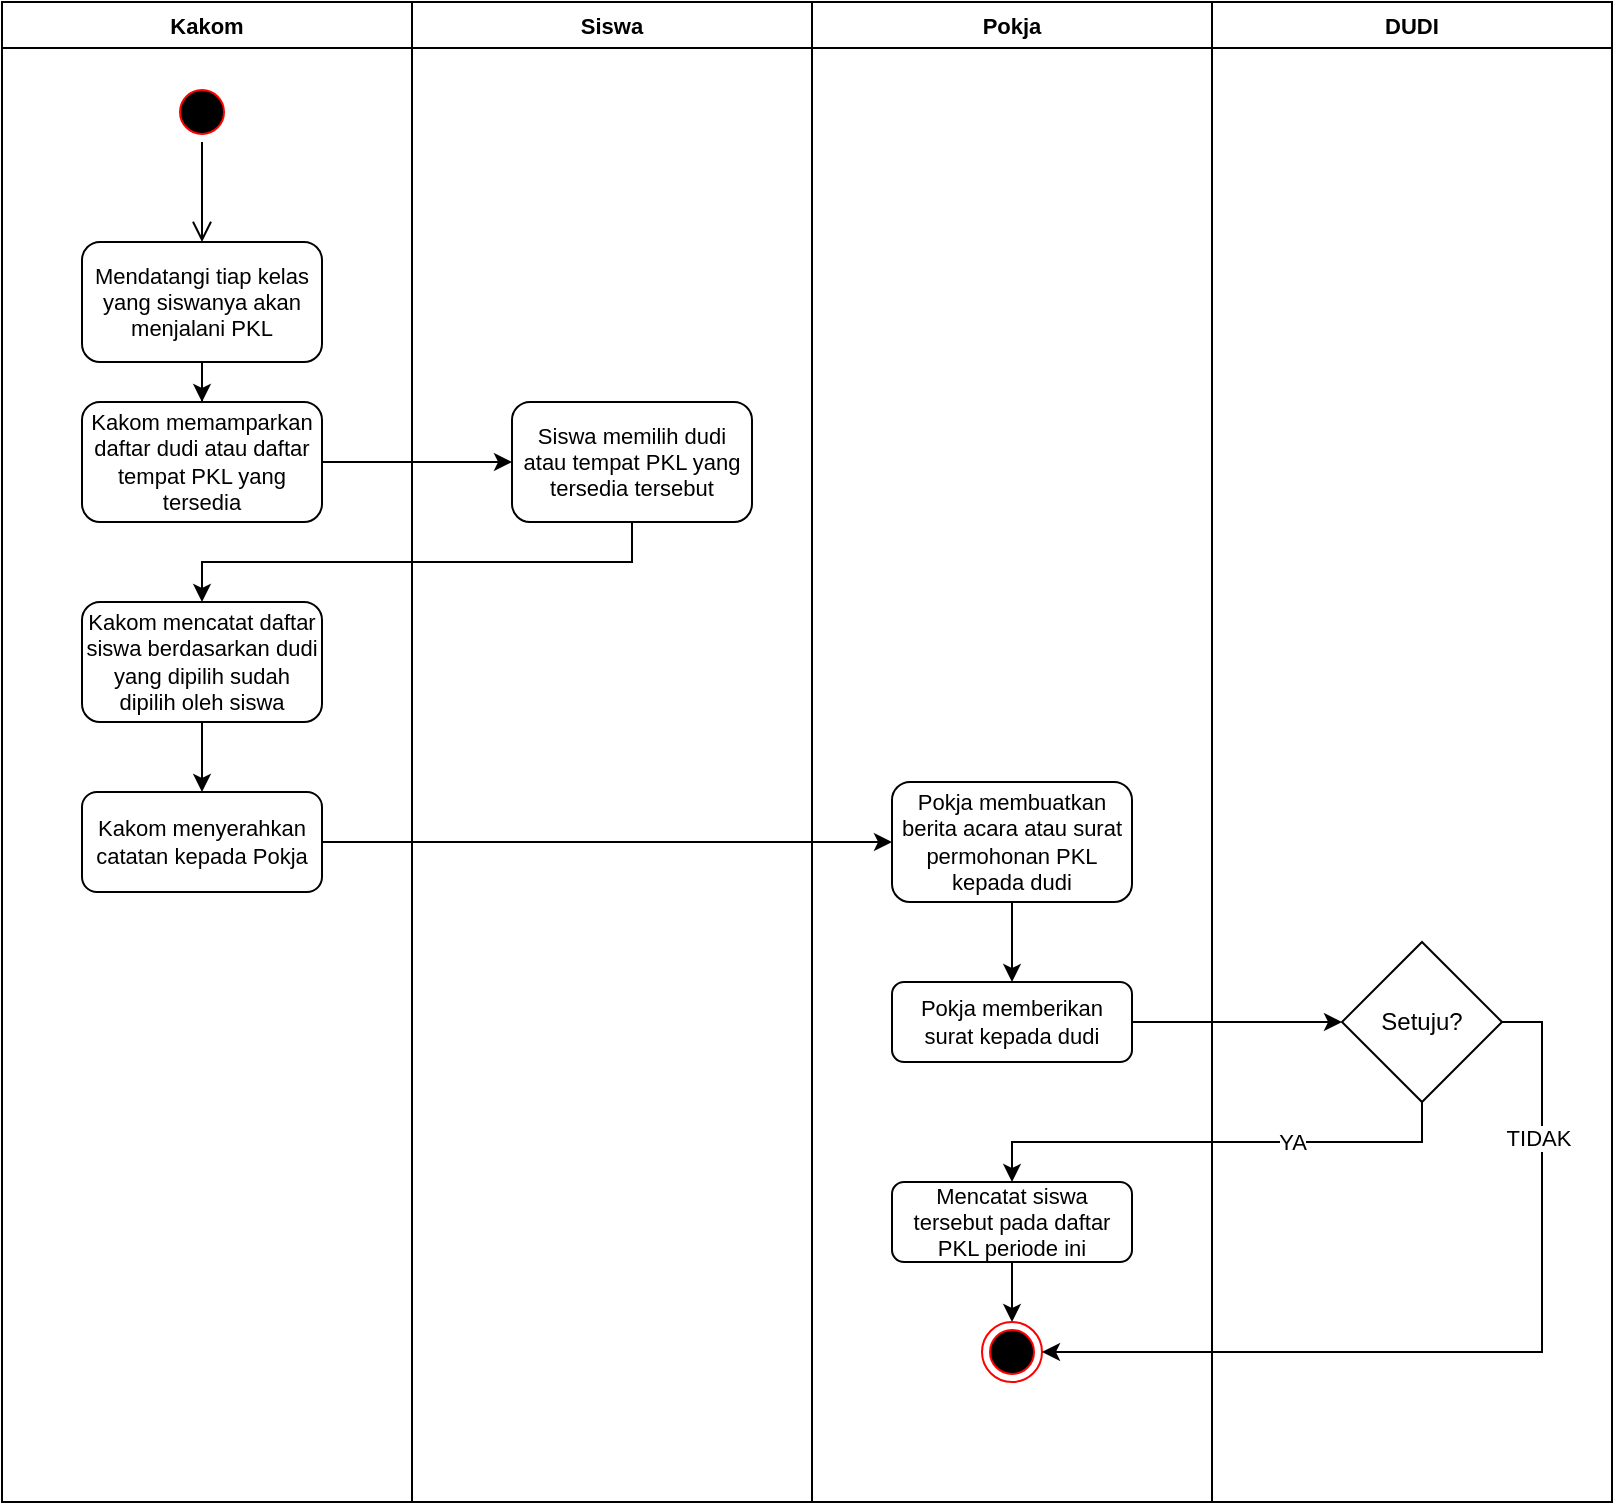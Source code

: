 <mxfile version="28.2.5" pages="6">
  <diagram name="alur pengajuan PKL" id="gp192jmk6iefqvygp7R2">
    <mxGraphModel dx="1246" dy="756" grid="1" gridSize="10" guides="1" tooltips="1" connect="1" arrows="1" fold="1" page="1" pageScale="1" pageWidth="850" pageHeight="1100" math="0" shadow="0">
      <root>
        <mxCell id="0" />
        <mxCell id="1" parent="0" />
        <mxCell id="KpWI5nPh6H_Pnv7P6yoL-1" value="Kakom" style="swimlane;whiteSpace=wrap;html=1;fontSize=11;" vertex="1" parent="1">
          <mxGeometry x="120" y="90" width="205" height="750" as="geometry" />
        </mxCell>
        <mxCell id="KpWI5nPh6H_Pnv7P6yoL-4" value="" style="ellipse;html=1;shape=startState;fillColor=#000000;strokeColor=#ff0000;fontSize=11;" vertex="1" parent="KpWI5nPh6H_Pnv7P6yoL-1">
          <mxGeometry x="85" y="40" width="30" height="30" as="geometry" />
        </mxCell>
        <mxCell id="KpWI5nPh6H_Pnv7P6yoL-10" style="edgeStyle=orthogonalEdgeStyle;rounded=0;orthogonalLoop=1;jettySize=auto;html=1;exitX=0.5;exitY=1;exitDx=0;exitDy=0;" edge="1" parent="KpWI5nPh6H_Pnv7P6yoL-1" source="KpWI5nPh6H_Pnv7P6yoL-6" target="KpWI5nPh6H_Pnv7P6yoL-7">
          <mxGeometry relative="1" as="geometry" />
        </mxCell>
        <mxCell id="KpWI5nPh6H_Pnv7P6yoL-6" value="Mendatangi tiap kelas yang siswanya akan menjalani PKL" style="rounded=1;whiteSpace=wrap;html=1;fontSize=11;" vertex="1" parent="KpWI5nPh6H_Pnv7P6yoL-1">
          <mxGeometry x="40.0" y="120" width="120" height="60" as="geometry" />
        </mxCell>
        <mxCell id="KpWI5nPh6H_Pnv7P6yoL-5" value="" style="edgeStyle=orthogonalEdgeStyle;html=1;verticalAlign=bottom;endArrow=open;endSize=8;strokeColor=light-dark(#000000, #ff9090);rounded=0;fontSize=11;" edge="1" source="KpWI5nPh6H_Pnv7P6yoL-4" parent="KpWI5nPh6H_Pnv7P6yoL-1" target="KpWI5nPh6H_Pnv7P6yoL-6">
          <mxGeometry relative="1" as="geometry">
            <mxPoint x="100" y="130" as="targetPoint" />
          </mxGeometry>
        </mxCell>
        <mxCell id="KpWI5nPh6H_Pnv7P6yoL-7" value="Kakom memamparkan daftar dudi atau daftar tempat PKL yang tersedia" style="rounded=1;whiteSpace=wrap;html=1;fontSize=11;" vertex="1" parent="KpWI5nPh6H_Pnv7P6yoL-1">
          <mxGeometry x="40" y="200" width="120" height="60" as="geometry" />
        </mxCell>
        <mxCell id="KpWI5nPh6H_Pnv7P6yoL-14" style="edgeStyle=orthogonalEdgeStyle;rounded=0;orthogonalLoop=1;jettySize=auto;html=1;exitX=0.5;exitY=1;exitDx=0;exitDy=0;" edge="1" parent="KpWI5nPh6H_Pnv7P6yoL-1" source="KpWI5nPh6H_Pnv7P6yoL-9" target="KpWI5nPh6H_Pnv7P6yoL-13">
          <mxGeometry relative="1" as="geometry" />
        </mxCell>
        <mxCell id="KpWI5nPh6H_Pnv7P6yoL-9" value="Kakom mencatat daftar siswa berdasarkan dudi yang dipilih sudah dipilih oleh siswa" style="rounded=1;whiteSpace=wrap;html=1;fontSize=11;" vertex="1" parent="KpWI5nPh6H_Pnv7P6yoL-1">
          <mxGeometry x="40" y="300" width="120" height="60" as="geometry" />
        </mxCell>
        <mxCell id="KpWI5nPh6H_Pnv7P6yoL-13" value="Kakom menyerahkan catatan kepada Pokja" style="rounded=1;whiteSpace=wrap;html=1;fontSize=11;" vertex="1" parent="KpWI5nPh6H_Pnv7P6yoL-1">
          <mxGeometry x="40" y="395" width="120" height="50" as="geometry" />
        </mxCell>
        <mxCell id="KpWI5nPh6H_Pnv7P6yoL-2" value="Siswa" style="swimlane;whiteSpace=wrap;html=1;fontSize=11;" vertex="1" parent="1">
          <mxGeometry x="325" y="90" width="200" height="750" as="geometry" />
        </mxCell>
        <mxCell id="KpWI5nPh6H_Pnv7P6yoL-8" value="Siswa memilih dudi atau tempat PKL yang tersedia tersebut" style="rounded=1;whiteSpace=wrap;html=1;fontSize=11;" vertex="1" parent="KpWI5nPh6H_Pnv7P6yoL-2">
          <mxGeometry x="50" y="200" width="120" height="60" as="geometry" />
        </mxCell>
        <mxCell id="KpWI5nPh6H_Pnv7P6yoL-3" value="Pokja" style="swimlane;whiteSpace=wrap;html=1;fontSize=11;" vertex="1" parent="1">
          <mxGeometry x="525" y="90" width="200" height="750" as="geometry" />
        </mxCell>
        <mxCell id="KpWI5nPh6H_Pnv7P6yoL-18" style="edgeStyle=orthogonalEdgeStyle;rounded=0;orthogonalLoop=1;jettySize=auto;html=1;exitX=0.5;exitY=1;exitDx=0;exitDy=0;" edge="1" parent="KpWI5nPh6H_Pnv7P6yoL-3" source="KpWI5nPh6H_Pnv7P6yoL-15" target="KpWI5nPh6H_Pnv7P6yoL-17">
          <mxGeometry relative="1" as="geometry" />
        </mxCell>
        <mxCell id="KpWI5nPh6H_Pnv7P6yoL-15" value="Pokja membuatkan berita acara atau surat permohonan PKL kepada dudi" style="rounded=1;whiteSpace=wrap;html=1;fontSize=11;" vertex="1" parent="KpWI5nPh6H_Pnv7P6yoL-3">
          <mxGeometry x="40" y="390" width="120" height="60" as="geometry" />
        </mxCell>
        <mxCell id="KpWI5nPh6H_Pnv7P6yoL-17" value="Pokja memberikan surat kepada dudi" style="rounded=1;whiteSpace=wrap;html=1;fontSize=11;" vertex="1" parent="KpWI5nPh6H_Pnv7P6yoL-3">
          <mxGeometry x="40" y="490" width="120" height="40" as="geometry" />
        </mxCell>
        <mxCell id="KpWI5nPh6H_Pnv7P6yoL-28" style="edgeStyle=orthogonalEdgeStyle;rounded=0;orthogonalLoop=1;jettySize=auto;html=1;exitX=0.5;exitY=1;exitDx=0;exitDy=0;" edge="1" parent="KpWI5nPh6H_Pnv7P6yoL-3" source="KpWI5nPh6H_Pnv7P6yoL-25" target="KpWI5nPh6H_Pnv7P6yoL-27">
          <mxGeometry relative="1" as="geometry" />
        </mxCell>
        <mxCell id="KpWI5nPh6H_Pnv7P6yoL-25" value="Mencatat siswa tersebut pada daftar PKL periode ini" style="rounded=1;whiteSpace=wrap;html=1;fontSize=11;" vertex="1" parent="KpWI5nPh6H_Pnv7P6yoL-3">
          <mxGeometry x="40" y="590" width="120" height="40" as="geometry" />
        </mxCell>
        <mxCell id="KpWI5nPh6H_Pnv7P6yoL-27" value="" style="ellipse;html=1;shape=endState;fillColor=#000000;strokeColor=#ff0000;" vertex="1" parent="KpWI5nPh6H_Pnv7P6yoL-3">
          <mxGeometry x="85" y="660" width="30" height="30" as="geometry" />
        </mxCell>
        <mxCell id="KpWI5nPh6H_Pnv7P6yoL-11" style="edgeStyle=orthogonalEdgeStyle;rounded=0;orthogonalLoop=1;jettySize=auto;html=1;exitX=1;exitY=0.5;exitDx=0;exitDy=0;" edge="1" parent="1" source="KpWI5nPh6H_Pnv7P6yoL-7" target="KpWI5nPh6H_Pnv7P6yoL-8">
          <mxGeometry relative="1" as="geometry" />
        </mxCell>
        <mxCell id="KpWI5nPh6H_Pnv7P6yoL-12" style="edgeStyle=orthogonalEdgeStyle;rounded=0;orthogonalLoop=1;jettySize=auto;html=1;exitX=0.5;exitY=1;exitDx=0;exitDy=0;" edge="1" parent="1" source="KpWI5nPh6H_Pnv7P6yoL-8" target="KpWI5nPh6H_Pnv7P6yoL-9">
          <mxGeometry relative="1" as="geometry" />
        </mxCell>
        <mxCell id="KpWI5nPh6H_Pnv7P6yoL-16" style="edgeStyle=orthogonalEdgeStyle;rounded=0;orthogonalLoop=1;jettySize=auto;html=1;exitX=1;exitY=0.5;exitDx=0;exitDy=0;" edge="1" parent="1" source="KpWI5nPh6H_Pnv7P6yoL-13" target="KpWI5nPh6H_Pnv7P6yoL-15">
          <mxGeometry relative="1" as="geometry" />
        </mxCell>
        <mxCell id="KpWI5nPh6H_Pnv7P6yoL-19" value="DUDI" style="swimlane;whiteSpace=wrap;html=1;fontSize=11;" vertex="1" parent="1">
          <mxGeometry x="725" y="90" width="200" height="750" as="geometry" />
        </mxCell>
        <mxCell id="KpWI5nPh6H_Pnv7P6yoL-23" value="Setuju?" style="rhombus;whiteSpace=wrap;html=1;" vertex="1" parent="KpWI5nPh6H_Pnv7P6yoL-19">
          <mxGeometry x="65" y="470" width="80" height="80" as="geometry" />
        </mxCell>
        <mxCell id="KpWI5nPh6H_Pnv7P6yoL-24" style="edgeStyle=orthogonalEdgeStyle;rounded=0;orthogonalLoop=1;jettySize=auto;html=1;exitX=1;exitY=0.5;exitDx=0;exitDy=0;entryX=0;entryY=0.5;entryDx=0;entryDy=0;" edge="1" parent="1" source="KpWI5nPh6H_Pnv7P6yoL-17" target="KpWI5nPh6H_Pnv7P6yoL-23">
          <mxGeometry relative="1" as="geometry" />
        </mxCell>
        <mxCell id="KpWI5nPh6H_Pnv7P6yoL-29" style="edgeStyle=orthogonalEdgeStyle;rounded=0;orthogonalLoop=1;jettySize=auto;html=1;exitX=0.5;exitY=1;exitDx=0;exitDy=0;" edge="1" parent="1" source="KpWI5nPh6H_Pnv7P6yoL-23" target="KpWI5nPh6H_Pnv7P6yoL-25">
          <mxGeometry relative="1" as="geometry" />
        </mxCell>
        <mxCell id="KpWI5nPh6H_Pnv7P6yoL-31" value="YA" style="edgeLabel;html=1;align=center;verticalAlign=middle;resizable=0;points=[];" vertex="1" connectable="0" parent="KpWI5nPh6H_Pnv7P6yoL-29">
          <mxGeometry x="-0.306" relative="1" as="geometry">
            <mxPoint as="offset" />
          </mxGeometry>
        </mxCell>
        <mxCell id="KpWI5nPh6H_Pnv7P6yoL-30" style="edgeStyle=orthogonalEdgeStyle;rounded=0;orthogonalLoop=1;jettySize=auto;html=1;exitX=1;exitY=0.5;exitDx=0;exitDy=0;entryX=1;entryY=0.5;entryDx=0;entryDy=0;" edge="1" parent="1" source="KpWI5nPh6H_Pnv7P6yoL-23" target="KpWI5nPh6H_Pnv7P6yoL-27">
          <mxGeometry relative="1" as="geometry" />
        </mxCell>
        <mxCell id="KpWI5nPh6H_Pnv7P6yoL-32" value="TIDAK" style="edgeLabel;html=1;align=center;verticalAlign=middle;resizable=0;points=[];" vertex="1" connectable="0" parent="KpWI5nPh6H_Pnv7P6yoL-30">
          <mxGeometry x="-0.641" y="-2" relative="1" as="geometry">
            <mxPoint as="offset" />
          </mxGeometry>
        </mxCell>
      </root>
    </mxGraphModel>
  </diagram>
  <diagram id="1RESSFHefqwi4xpVAZta" name="Alur Dudi Baru">
    <mxGraphModel dx="1026" dy="622" grid="1" gridSize="10" guides="1" tooltips="1" connect="1" arrows="1" fold="1" page="1" pageScale="1" pageWidth="850" pageHeight="1100" math="0" shadow="0">
      <root>
        <mxCell id="0" />
        <mxCell id="1" parent="0" />
        <mxCell id="XS3MeWcb8QrOvqxbfdN--1" value="Siswa" style="swimlane;whiteSpace=wrap;html=1;fontSize=11;" vertex="1" parent="1">
          <mxGeometry x="390" y="380" width="205" height="480" as="geometry" />
        </mxCell>
        <mxCell id="XS3MeWcb8QrOvqxbfdN--2" value="" style="ellipse;html=1;shape=startState;fillColor=#000000;strokeColor=#ff0000;fontSize=11;" vertex="1" parent="XS3MeWcb8QrOvqxbfdN--1">
          <mxGeometry x="85" y="40" width="30" height="30" as="geometry" />
        </mxCell>
        <mxCell id="XS3MeWcb8QrOvqxbfdN--4" value="Siswa mendatangi kakom untuk mengajukan dudi / tempat PKL baru yang belum tersedia pada daftar" style="rounded=1;whiteSpace=wrap;html=1;fontSize=11;" vertex="1" parent="XS3MeWcb8QrOvqxbfdN--1">
          <mxGeometry x="30" y="120" width="140" height="70" as="geometry" />
        </mxCell>
        <mxCell id="XS3MeWcb8QrOvqxbfdN--5" value="" style="edgeStyle=orthogonalEdgeStyle;html=1;verticalAlign=bottom;endArrow=open;endSize=8;strokeColor=light-dark(#000000, #ff9090);rounded=0;fontSize=11;" edge="1" parent="XS3MeWcb8QrOvqxbfdN--1" source="XS3MeWcb8QrOvqxbfdN--2" target="XS3MeWcb8QrOvqxbfdN--4">
          <mxGeometry relative="1" as="geometry">
            <mxPoint x="100" y="130" as="targetPoint" />
          </mxGeometry>
        </mxCell>
        <mxCell id="XS3MeWcb8QrOvqxbfdN--10" value="Kakom" style="swimlane;whiteSpace=wrap;html=1;fontSize=11;" vertex="1" parent="1">
          <mxGeometry x="595" y="380" width="200" height="480" as="geometry" />
        </mxCell>
        <mxCell id="XS3MeWcb8QrOvqxbfdN--47" style="edgeStyle=orthogonalEdgeStyle;rounded=0;orthogonalLoop=1;jettySize=auto;html=1;exitX=0.5;exitY=1;exitDx=0;exitDy=0;" edge="1" parent="XS3MeWcb8QrOvqxbfdN--10" source="XS3MeWcb8QrOvqxbfdN--23" target="XS3MeWcb8QrOvqxbfdN--41">
          <mxGeometry relative="1" as="geometry" />
        </mxCell>
        <mxCell id="XS3MeWcb8QrOvqxbfdN--48" value="YA" style="edgeLabel;html=1;align=center;verticalAlign=middle;resizable=0;points=[];" vertex="1" connectable="0" parent="XS3MeWcb8QrOvqxbfdN--47">
          <mxGeometry x="-0.267" y="1" relative="1" as="geometry">
            <mxPoint as="offset" />
          </mxGeometry>
        </mxCell>
        <mxCell id="XS3MeWcb8QrOvqxbfdN--23" value="Setuju?" style="rhombus;whiteSpace=wrap;html=1;" vertex="1" parent="XS3MeWcb8QrOvqxbfdN--10">
          <mxGeometry x="60" y="115" width="80" height="80" as="geometry" />
        </mxCell>
        <mxCell id="XS3MeWcb8QrOvqxbfdN--51" style="edgeStyle=orthogonalEdgeStyle;rounded=0;orthogonalLoop=1;jettySize=auto;html=1;exitX=0.5;exitY=1;exitDx=0;exitDy=0;" edge="1" parent="XS3MeWcb8QrOvqxbfdN--10" source="XS3MeWcb8QrOvqxbfdN--41" target="XS3MeWcb8QrOvqxbfdN--49">
          <mxGeometry relative="1" as="geometry" />
        </mxCell>
        <mxCell id="XS3MeWcb8QrOvqxbfdN--41" value="kakom akan mencatat siswa dan dudi tersebut&amp;nbsp;" style="rounded=1;whiteSpace=wrap;html=1;fontSize=11;" vertex="1" parent="XS3MeWcb8QrOvqxbfdN--10">
          <mxGeometry x="30" y="240" width="140" height="50" as="geometry" />
        </mxCell>
        <mxCell id="XS3MeWcb8QrOvqxbfdN--49" value="menyerahkan catatan kepada pokja" style="rounded=1;whiteSpace=wrap;html=1;fontSize=11;" vertex="1" parent="XS3MeWcb8QrOvqxbfdN--10">
          <mxGeometry x="30" y="330" width="140" height="50" as="geometry" />
        </mxCell>
        <mxCell id="XS3MeWcb8QrOvqxbfdN--12" value="Pokja" style="swimlane;whiteSpace=wrap;html=1;fontSize=11;" vertex="1" parent="1">
          <mxGeometry x="795" y="380" width="200" height="480" as="geometry" />
        </mxCell>
        <mxCell id="XS3MeWcb8QrOvqxbfdN--18" value="" style="ellipse;html=1;shape=endState;fillColor=#000000;strokeColor=#ff0000;" vertex="1" parent="XS3MeWcb8QrOvqxbfdN--12">
          <mxGeometry x="85" y="420" width="30" height="30" as="geometry" />
        </mxCell>
        <mxCell id="XS3MeWcb8QrOvqxbfdN--53" style="edgeStyle=orthogonalEdgeStyle;rounded=0;orthogonalLoop=1;jettySize=auto;html=1;exitX=0.5;exitY=1;exitDx=0;exitDy=0;" edge="1" parent="XS3MeWcb8QrOvqxbfdN--12" source="XS3MeWcb8QrOvqxbfdN--50" target="XS3MeWcb8QrOvqxbfdN--18">
          <mxGeometry relative="1" as="geometry" />
        </mxCell>
        <mxCell id="XS3MeWcb8QrOvqxbfdN--50" value="Pokja mencatat siswa dan tempat magang tersebut daftar PKL periode ini" style="rounded=1;whiteSpace=wrap;html=1;fontSize=11;" vertex="1" parent="XS3MeWcb8QrOvqxbfdN--12">
          <mxGeometry x="30" y="330" width="140" height="50" as="geometry" />
        </mxCell>
        <mxCell id="XS3MeWcb8QrOvqxbfdN--30" style="edgeStyle=orthogonalEdgeStyle;rounded=0;orthogonalLoop=1;jettySize=auto;html=1;exitX=1;exitY=0.5;exitDx=0;exitDy=0;" edge="1" parent="1" source="XS3MeWcb8QrOvqxbfdN--4" target="XS3MeWcb8QrOvqxbfdN--23">
          <mxGeometry relative="1" as="geometry">
            <mxPoint x="625" y="535" as="targetPoint" />
          </mxGeometry>
        </mxCell>
        <mxCell id="XS3MeWcb8QrOvqxbfdN--52" style="edgeStyle=orthogonalEdgeStyle;rounded=0;orthogonalLoop=1;jettySize=auto;html=1;exitX=1;exitY=0.5;exitDx=0;exitDy=0;" edge="1" parent="1" source="XS3MeWcb8QrOvqxbfdN--49" target="XS3MeWcb8QrOvqxbfdN--50">
          <mxGeometry relative="1" as="geometry" />
        </mxCell>
        <mxCell id="XS3MeWcb8QrOvqxbfdN--54" style="edgeStyle=orthogonalEdgeStyle;rounded=0;orthogonalLoop=1;jettySize=auto;html=1;exitX=1;exitY=0.5;exitDx=0;exitDy=0;entryX=0;entryY=0.5;entryDx=0;entryDy=0;" edge="1" parent="1" source="XS3MeWcb8QrOvqxbfdN--23" target="XS3MeWcb8QrOvqxbfdN--18">
          <mxGeometry relative="1" as="geometry" />
        </mxCell>
        <mxCell id="XS3MeWcb8QrOvqxbfdN--55" value="Tidak" style="edgeLabel;html=1;align=center;verticalAlign=middle;resizable=0;points=[];" vertex="1" connectable="0" parent="XS3MeWcb8QrOvqxbfdN--54">
          <mxGeometry x="-0.854" y="2" relative="1" as="geometry">
            <mxPoint as="offset" />
          </mxGeometry>
        </mxCell>
      </root>
    </mxGraphModel>
  </diagram>
  <diagram id="ePALTyDGSbjuymgoINPL" name="Alur Pengumpulan Tugas / Project PKL">
    <mxGraphModel dx="918" dy="557" grid="1" gridSize="10" guides="1" tooltips="1" connect="1" arrows="1" fold="1" page="1" pageScale="1" pageWidth="850" pageHeight="1100" math="0" shadow="0">
      <root>
        <mxCell id="0" />
        <mxCell id="1" parent="0" />
        <mxCell id="ZFsiabGCwF9S9ig1oNXy-1" value="Siswa" style="swimlane;whiteSpace=wrap;html=1;fontSize=11;" vertex="1" parent="1">
          <mxGeometry x="380" y="350" width="205" height="460" as="geometry" />
        </mxCell>
        <mxCell id="ZFsiabGCwF9S9ig1oNXy-2" value="" style="ellipse;html=1;shape=startState;fillColor=#000000;strokeColor=#ff0000;fontSize=11;" vertex="1" parent="ZFsiabGCwF9S9ig1oNXy-1">
          <mxGeometry x="85" y="40" width="30" height="30" as="geometry" />
        </mxCell>
        <mxCell id="VOJrChD9b4fQmZ7Q8sCt-1" style="edgeStyle=orthogonalEdgeStyle;rounded=0;orthogonalLoop=1;jettySize=auto;html=1;exitX=0.5;exitY=1;exitDx=0;exitDy=0;" edge="1" parent="ZFsiabGCwF9S9ig1oNXy-1" source="ZFsiabGCwF9S9ig1oNXy-3" target="ZFsiabGCwF9S9ig1oNXy-11">
          <mxGeometry relative="1" as="geometry" />
        </mxCell>
        <mxCell id="ZFsiabGCwF9S9ig1oNXy-3" value="Siswa mengerjakan tugas dari yang diberikan oleh dudi" style="rounded=1;whiteSpace=wrap;html=1;fontSize=11;" vertex="1" parent="ZFsiabGCwF9S9ig1oNXy-1">
          <mxGeometry x="30" y="130" width="140" height="50" as="geometry" />
        </mxCell>
        <mxCell id="ZFsiabGCwF9S9ig1oNXy-4" value="" style="edgeStyle=orthogonalEdgeStyle;html=1;verticalAlign=bottom;endArrow=open;endSize=8;strokeColor=light-dark(#000000, #ff9090);rounded=0;fontSize=11;" edge="1" parent="ZFsiabGCwF9S9ig1oNXy-1" source="ZFsiabGCwF9S9ig1oNXy-2" target="ZFsiabGCwF9S9ig1oNXy-3">
          <mxGeometry relative="1" as="geometry">
            <mxPoint x="100" y="130" as="targetPoint" />
          </mxGeometry>
        </mxCell>
        <mxCell id="ZFsiabGCwF9S9ig1oNXy-11" value="Siswa mencatat, membuat laporan atau mendokumentasikan tuags tersebut" style="rounded=1;whiteSpace=wrap;html=1;fontSize=11;" vertex="1" parent="ZFsiabGCwF9S9ig1oNXy-1">
          <mxGeometry x="16" y="200" width="168" height="60" as="geometry" />
        </mxCell>
        <mxCell id="ZFsiabGCwF9S9ig1oNXy-21" value="Siswa mengirim tugas tersebut pada guru pembimbing, melalui classroom&amp;nbsp;whatsapp, atau mengirim laporan secara langsung sesuai kebijakan dari guru pembimbing masing-masing siswa" style="rounded=1;whiteSpace=wrap;html=1;fontSize=11;" vertex="1" parent="ZFsiabGCwF9S9ig1oNXy-1">
          <mxGeometry x="16" y="285" width="168" height="120" as="geometry" />
        </mxCell>
        <mxCell id="ZFsiabGCwF9S9ig1oNXy-22" style="edgeStyle=orthogonalEdgeStyle;rounded=0;orthogonalLoop=1;jettySize=auto;html=1;exitX=0.5;exitY=1;exitDx=0;exitDy=0;" edge="1" parent="ZFsiabGCwF9S9ig1oNXy-1" source="ZFsiabGCwF9S9ig1oNXy-11" target="ZFsiabGCwF9S9ig1oNXy-21">
          <mxGeometry relative="1" as="geometry" />
        </mxCell>
        <mxCell id="ZFsiabGCwF9S9ig1oNXy-5" value="Guru Pembimbing" style="swimlane;whiteSpace=wrap;html=1;fontSize=11;" vertex="1" parent="1">
          <mxGeometry x="585" y="350" width="200" height="460" as="geometry" />
        </mxCell>
        <mxCell id="VOJrChD9b4fQmZ7Q8sCt-3" value="Menerima tugas dari siswa" style="rounded=1;whiteSpace=wrap;html=1;fontSize=11;" vertex="1" parent="ZFsiabGCwF9S9ig1oNXy-5">
          <mxGeometry x="30" y="320" width="140" height="50" as="geometry" />
        </mxCell>
        <mxCell id="ZFsiabGCwF9S9ig1oNXy-13" value="" style="ellipse;html=1;shape=endState;fillColor=#000000;strokeColor=#ff0000;" vertex="1" parent="ZFsiabGCwF9S9ig1oNXy-5">
          <mxGeometry x="85" y="400" width="30" height="30" as="geometry" />
        </mxCell>
        <mxCell id="VOJrChD9b4fQmZ7Q8sCt-5" style="edgeStyle=orthogonalEdgeStyle;rounded=0;orthogonalLoop=1;jettySize=auto;html=1;exitX=0.5;exitY=1;exitDx=0;exitDy=0;entryX=0.516;entryY=0.275;entryDx=0;entryDy=0;entryPerimeter=0;" edge="1" parent="ZFsiabGCwF9S9ig1oNXy-5" source="VOJrChD9b4fQmZ7Q8sCt-3" target="ZFsiabGCwF9S9ig1oNXy-13">
          <mxGeometry relative="1" as="geometry" />
        </mxCell>
        <mxCell id="VOJrChD9b4fQmZ7Q8sCt-4" style="edgeStyle=orthogonalEdgeStyle;rounded=0;orthogonalLoop=1;jettySize=auto;html=1;exitX=1;exitY=0.5;exitDx=0;exitDy=0;" edge="1" parent="1" source="ZFsiabGCwF9S9ig1oNXy-21" target="VOJrChD9b4fQmZ7Q8sCt-3">
          <mxGeometry relative="1" as="geometry" />
        </mxCell>
      </root>
    </mxGraphModel>
  </diagram>
  <diagram id="k8RLbhgpqxctnOhFjeY7" name="Alur Monitoring Siswa PKL">
    <mxGraphModel dx="1026" dy="622" grid="1" gridSize="10" guides="1" tooltips="1" connect="1" arrows="1" fold="1" page="1" pageScale="1" pageWidth="850" pageHeight="1100" math="0" shadow="0">
      <root>
        <mxCell id="0" />
        <mxCell id="1" parent="0" />
        <mxCell id="mgr17ISpyTeLW_LgmB6y-1" value="Guru Pembimbing" style="swimlane;whiteSpace=wrap;html=1;fontSize=11;" vertex="1" parent="1">
          <mxGeometry x="390" y="260" width="205" height="620" as="geometry" />
        </mxCell>
        <mxCell id="mgr17ISpyTeLW_LgmB6y-2" value="" style="ellipse;html=1;shape=startState;fillColor=#000000;strokeColor=#ff0000;fontSize=11;" vertex="1" parent="mgr17ISpyTeLW_LgmB6y-1">
          <mxGeometry x="85" y="40" width="30" height="30" as="geometry" />
        </mxCell>
        <mxCell id="mgr17ISpyTeLW_LgmB6y-21" style="edgeStyle=orthogonalEdgeStyle;rounded=0;orthogonalLoop=1;jettySize=auto;html=1;exitX=0.5;exitY=1;exitDx=0;exitDy=0;" edge="1" parent="mgr17ISpyTeLW_LgmB6y-1" source="mgr17ISpyTeLW_LgmB6y-3" target="mgr17ISpyTeLW_LgmB6y-20">
          <mxGeometry relative="1" as="geometry" />
        </mxCell>
        <mxCell id="mgr17ISpyTeLW_LgmB6y-3" value="Guru pembimbing mengecek siswa PKL yang dibimbing oleh guru tersebut pada daftar PKL Periode ini yang dibuat oleh Pokja" style="rounded=1;whiteSpace=wrap;html=1;fontSize=11;" vertex="1" parent="mgr17ISpyTeLW_LgmB6y-1">
          <mxGeometry x="20" y="120" width="160" height="90" as="geometry" />
        </mxCell>
        <mxCell id="mgr17ISpyTeLW_LgmB6y-4" value="" style="edgeStyle=orthogonalEdgeStyle;html=1;verticalAlign=bottom;endArrow=open;endSize=8;strokeColor=light-dark(#000000, #ff9090);rounded=0;fontSize=11;" edge="1" parent="mgr17ISpyTeLW_LgmB6y-1" source="mgr17ISpyTeLW_LgmB6y-2" target="mgr17ISpyTeLW_LgmB6y-3">
          <mxGeometry relative="1" as="geometry">
            <mxPoint x="100" y="130" as="targetPoint" />
          </mxGeometry>
        </mxCell>
        <mxCell id="mgr17ISpyTeLW_LgmB6y-20" value="Guru pembimbing meminta template form monitoring yang dibuat oleh Pokja dan Kakom" style="rounded=1;whiteSpace=wrap;html=1;fontSize=11;" vertex="1" parent="mgr17ISpyTeLW_LgmB6y-1">
          <mxGeometry x="20" y="235" width="160" height="55" as="geometry" />
        </mxCell>
        <mxCell id="mgr17ISpyTeLW_LgmB6y-28" style="edgeStyle=orthogonalEdgeStyle;rounded=0;orthogonalLoop=1;jettySize=auto;html=1;exitX=0.5;exitY=1;exitDx=0;exitDy=0;entryX=0.5;entryY=0;entryDx=0;entryDy=0;" edge="1" parent="mgr17ISpyTeLW_LgmB6y-1" source="mgr17ISpyTeLW_LgmB6y-24" target="mgr17ISpyTeLW_LgmB6y-26">
          <mxGeometry relative="1" as="geometry" />
        </mxCell>
        <mxCell id="mgr17ISpyTeLW_LgmB6y-24" value="Guru pembimbing datang ke tempat PKL atatu dudi dengan membawa lembar form monitoring" style="rounded=1;whiteSpace=wrap;html=1;fontSize=11;" vertex="1" parent="mgr17ISpyTeLW_LgmB6y-1">
          <mxGeometry x="20" y="330" width="160" height="55" as="geometry" />
        </mxCell>
        <mxCell id="mgr17ISpyTeLW_LgmB6y-29" style="edgeStyle=orthogonalEdgeStyle;rounded=0;orthogonalLoop=1;jettySize=auto;html=1;exitX=0.5;exitY=1;exitDx=0;exitDy=0;" edge="1" parent="mgr17ISpyTeLW_LgmB6y-1" source="mgr17ISpyTeLW_LgmB6y-26" target="mgr17ISpyTeLW_LgmB6y-27">
          <mxGeometry relative="1" as="geometry" />
        </mxCell>
        <mxCell id="mgr17ISpyTeLW_LgmB6y-26" value="Guru pembimbing mengisi form monitoring tiap siswa sesuai dengan keadaan lapangan" style="rounded=1;whiteSpace=wrap;html=1;fontSize=11;" vertex="1" parent="mgr17ISpyTeLW_LgmB6y-1">
          <mxGeometry x="20" y="410" width="160" height="55" as="geometry" />
        </mxCell>
        <mxCell id="mgr17ISpyTeLW_LgmB6y-31" style="edgeStyle=orthogonalEdgeStyle;rounded=0;orthogonalLoop=1;jettySize=auto;html=1;exitX=0.5;exitY=1;exitDx=0;exitDy=0;" edge="1" parent="mgr17ISpyTeLW_LgmB6y-1" source="mgr17ISpyTeLW_LgmB6y-27" target="mgr17ISpyTeLW_LgmB6y-13">
          <mxGeometry relative="1" as="geometry" />
        </mxCell>
        <mxCell id="mgr17ISpyTeLW_LgmB6y-27" value="Form monitoring disimpan dan nantinya akan direkap untuk penilaian" style="rounded=1;whiteSpace=wrap;html=1;fontSize=11;" vertex="1" parent="mgr17ISpyTeLW_LgmB6y-1">
          <mxGeometry x="20" y="500" width="160" height="55" as="geometry" />
        </mxCell>
        <mxCell id="mgr17ISpyTeLW_LgmB6y-13" value="" style="ellipse;html=1;shape=endState;fillColor=#000000;strokeColor=#ff0000;" vertex="1" parent="mgr17ISpyTeLW_LgmB6y-1">
          <mxGeometry x="85" y="580" width="30" height="30" as="geometry" />
        </mxCell>
        <mxCell id="mgr17ISpyTeLW_LgmB6y-5" value="Kakom" style="swimlane;whiteSpace=wrap;html=1;fontSize=11;" vertex="1" parent="1">
          <mxGeometry x="595" y="260" width="200" height="620" as="geometry" />
        </mxCell>
        <mxCell id="mgr17ISpyTeLW_LgmB6y-22" value="Kakom memberikan template" style="rounded=1;whiteSpace=wrap;html=1;fontSize=11;" vertex="1" parent="mgr17ISpyTeLW_LgmB6y-5">
          <mxGeometry x="20" y="235" width="160" height="55" as="geometry" />
        </mxCell>
        <mxCell id="mgr17ISpyTeLW_LgmB6y-23" style="edgeStyle=orthogonalEdgeStyle;rounded=0;orthogonalLoop=1;jettySize=auto;html=1;exitX=1;exitY=0.5;exitDx=0;exitDy=0;" edge="1" parent="1" source="mgr17ISpyTeLW_LgmB6y-20" target="mgr17ISpyTeLW_LgmB6y-22">
          <mxGeometry relative="1" as="geometry" />
        </mxCell>
        <mxCell id="mgr17ISpyTeLW_LgmB6y-25" style="edgeStyle=orthogonalEdgeStyle;rounded=0;orthogonalLoop=1;jettySize=auto;html=1;exitX=0.5;exitY=1;exitDx=0;exitDy=0;" edge="1" parent="1" source="mgr17ISpyTeLW_LgmB6y-22" target="mgr17ISpyTeLW_LgmB6y-24">
          <mxGeometry relative="1" as="geometry" />
        </mxCell>
      </root>
    </mxGraphModel>
  </diagram>
  <diagram id="d2PnJKC_mJEFDAta6-za" name="Alur Observasi Siswa PKL">
    <mxGraphModel dx="1246" dy="756" grid="1" gridSize="10" guides="1" tooltips="1" connect="1" arrows="1" fold="1" page="1" pageScale="1" pageWidth="850" pageHeight="1100" math="0" shadow="0">
      <root>
        <mxCell id="0" />
        <mxCell id="1" parent="0" />
        <mxCell id="Rdmip9kfRiSgkT1rlULB-1" value="Guru Pembimbing" style="swimlane;whiteSpace=wrap;html=1;fontSize=11;" vertex="1" parent="1">
          <mxGeometry x="560" y="370" width="205" height="740" as="geometry" />
        </mxCell>
        <mxCell id="Rdmip9kfRiSgkT1rlULB-2" value="" style="ellipse;html=1;shape=startState;fillColor=#000000;strokeColor=#ff0000;fontSize=11;" vertex="1" parent="Rdmip9kfRiSgkT1rlULB-1">
          <mxGeometry x="85" y="40" width="30" height="30" as="geometry" />
        </mxCell>
        <mxCell id="Rdmip9kfRiSgkT1rlULB-3" style="edgeStyle=orthogonalEdgeStyle;rounded=0;orthogonalLoop=1;jettySize=auto;html=1;exitX=0.5;exitY=1;exitDx=0;exitDy=0;" edge="1" parent="Rdmip9kfRiSgkT1rlULB-1" source="Rdmip9kfRiSgkT1rlULB-4" target="Rdmip9kfRiSgkT1rlULB-6">
          <mxGeometry relative="1" as="geometry" />
        </mxCell>
        <mxCell id="Rdmip9kfRiSgkT1rlULB-4" value="Guru pembimbing mengecek siswa PKL yang dibimbing oleh guru tersebut pada daftar PKL Periode ini yang dibuat oleh Pokja" style="rounded=1;whiteSpace=wrap;html=1;fontSize=11;" vertex="1" parent="Rdmip9kfRiSgkT1rlULB-1">
          <mxGeometry x="20" y="120" width="160" height="90" as="geometry" />
        </mxCell>
        <mxCell id="Rdmip9kfRiSgkT1rlULB-5" value="" style="edgeStyle=orthogonalEdgeStyle;html=1;verticalAlign=bottom;endArrow=open;endSize=8;strokeColor=light-dark(#000000, #ff9090);rounded=0;fontSize=11;" edge="1" parent="Rdmip9kfRiSgkT1rlULB-1" source="Rdmip9kfRiSgkT1rlULB-2" target="Rdmip9kfRiSgkT1rlULB-4">
          <mxGeometry relative="1" as="geometry">
            <mxPoint x="100" y="130" as="targetPoint" />
          </mxGeometry>
        </mxCell>
        <mxCell id="Rdmip9kfRiSgkT1rlULB-6" value="Guru pembimbing meminta template lembar observasi yang dibuat oleh Pokja dan Kakom" style="rounded=1;whiteSpace=wrap;html=1;fontSize=11;" vertex="1" parent="Rdmip9kfRiSgkT1rlULB-1">
          <mxGeometry x="20" y="235" width="160" height="55" as="geometry" />
        </mxCell>
        <mxCell id="Rdmip9kfRiSgkT1rlULB-22" style="edgeStyle=orthogonalEdgeStyle;rounded=0;orthogonalLoop=1;jettySize=auto;html=1;exitX=0.5;exitY=1;exitDx=0;exitDy=0;" edge="1" parent="Rdmip9kfRiSgkT1rlULB-1" source="Rdmip9kfRiSgkT1rlULB-8" target="Rdmip9kfRiSgkT1rlULB-21">
          <mxGeometry relative="1" as="geometry" />
        </mxCell>
        <mxCell id="Rdmip9kfRiSgkT1rlULB-8" value="Guru pembimbing datang ke tempat PKL atatu dudi dengan membawa lembar lembar observasi" style="rounded=1;whiteSpace=wrap;html=1;fontSize=11;" vertex="1" parent="Rdmip9kfRiSgkT1rlULB-1">
          <mxGeometry x="20" y="330" width="160" height="55" as="geometry" />
        </mxCell>
        <mxCell id="Rdmip9kfRiSgkT1rlULB-11" style="edgeStyle=orthogonalEdgeStyle;rounded=0;orthogonalLoop=1;jettySize=auto;html=1;exitX=0.5;exitY=1;exitDx=0;exitDy=0;" edge="1" parent="Rdmip9kfRiSgkT1rlULB-1" source="Rdmip9kfRiSgkT1rlULB-12" target="Rdmip9kfRiSgkT1rlULB-13">
          <mxGeometry relative="1" as="geometry" />
        </mxCell>
        <mxCell id="Rdmip9kfRiSgkT1rlULB-12" value="lembar observasi disimpan dan nantinya akan direkap untuk penilaian" style="rounded=1;whiteSpace=wrap;html=1;fontSize=11;" vertex="1" parent="Rdmip9kfRiSgkT1rlULB-1">
          <mxGeometry x="20" y="595" width="160" height="55" as="geometry" />
        </mxCell>
        <mxCell id="Rdmip9kfRiSgkT1rlULB-13" value="" style="ellipse;html=1;shape=endState;fillColor=#000000;strokeColor=#ff0000;" vertex="1" parent="Rdmip9kfRiSgkT1rlULB-1">
          <mxGeometry x="85" y="670" width="30" height="30" as="geometry" />
        </mxCell>
        <mxCell id="Rdmip9kfRiSgkT1rlULB-21" value="Guru pembimbing datang ke tempat PKL atatu dudi dengan membawa lembar lembar observasi" style="rounded=1;whiteSpace=wrap;html=1;fontSize=11;" vertex="1" parent="Rdmip9kfRiSgkT1rlULB-1">
          <mxGeometry x="20" y="410" width="160" height="55" as="geometry" />
        </mxCell>
        <mxCell id="Rdmip9kfRiSgkT1rlULB-14" value="Kakom" style="swimlane;whiteSpace=wrap;html=1;fontSize=11;" vertex="1" parent="1">
          <mxGeometry x="765" y="370" width="200" height="740" as="geometry" />
        </mxCell>
        <mxCell id="Rdmip9kfRiSgkT1rlULB-15" value="Kakom memberikan template" style="rounded=1;whiteSpace=wrap;html=1;fontSize=11;" vertex="1" parent="Rdmip9kfRiSgkT1rlULB-14">
          <mxGeometry x="20" y="235" width="160" height="55" as="geometry" />
        </mxCell>
        <mxCell id="Rdmip9kfRiSgkT1rlULB-16" style="edgeStyle=orthogonalEdgeStyle;rounded=0;orthogonalLoop=1;jettySize=auto;html=1;exitX=1;exitY=0.5;exitDx=0;exitDy=0;" edge="1" parent="1" source="Rdmip9kfRiSgkT1rlULB-6" target="Rdmip9kfRiSgkT1rlULB-15">
          <mxGeometry relative="1" as="geometry" />
        </mxCell>
        <mxCell id="Rdmip9kfRiSgkT1rlULB-17" style="edgeStyle=orthogonalEdgeStyle;rounded=0;orthogonalLoop=1;jettySize=auto;html=1;exitX=0.5;exitY=1;exitDx=0;exitDy=0;" edge="1" parent="1" source="Rdmip9kfRiSgkT1rlULB-15" target="Rdmip9kfRiSgkT1rlULB-8">
          <mxGeometry relative="1" as="geometry" />
        </mxCell>
        <mxCell id="Rdmip9kfRiSgkT1rlULB-18" value="Kakom" style="swimlane;whiteSpace=wrap;html=1;fontSize=11;" vertex="1" parent="1">
          <mxGeometry x="965" y="370" width="214.09" height="740" as="geometry" />
        </mxCell>
        <mxCell id="Rdmip9kfRiSgkT1rlULB-25" style="edgeStyle=orthogonalEdgeStyle;rounded=0;orthogonalLoop=1;jettySize=auto;html=1;exitX=0.5;exitY=1;exitDx=0;exitDy=0;" edge="1" parent="Rdmip9kfRiSgkT1rlULB-18" source="Rdmip9kfRiSgkT1rlULB-20" target="Rdmip9kfRiSgkT1rlULB-24">
          <mxGeometry relative="1" as="geometry" />
        </mxCell>
        <mxCell id="Rdmip9kfRiSgkT1rlULB-20" value="Guru pembimbing menyerahkan lembar observasi kepada instruktur dudi atau pembimbing magang" style="rounded=1;whiteSpace=wrap;html=1;fontSize=11;" vertex="1" parent="Rdmip9kfRiSgkT1rlULB-18">
          <mxGeometry x="15" y="405" width="189.09" height="65" as="geometry" />
        </mxCell>
        <mxCell id="Rdmip9kfRiSgkT1rlULB-27" style="edgeStyle=orthogonalEdgeStyle;rounded=0;orthogonalLoop=1;jettySize=auto;html=1;exitX=0.5;exitY=1;exitDx=0;exitDy=0;" edge="1" parent="Rdmip9kfRiSgkT1rlULB-18" source="Rdmip9kfRiSgkT1rlULB-24" target="Rdmip9kfRiSgkT1rlULB-26">
          <mxGeometry relative="1" as="geometry" />
        </mxCell>
        <mxCell id="Rdmip9kfRiSgkT1rlULB-24" value="Instruktur dudi atau pembimbing magang mengisi lembar observasi tiap siswa sesuai dengan keadaan lapangan" style="rounded=1;whiteSpace=wrap;html=1;fontSize=11;" vertex="1" parent="Rdmip9kfRiSgkT1rlULB-18">
          <mxGeometry x="15" y="500" width="189.09" height="65" as="geometry" />
        </mxCell>
        <mxCell id="Rdmip9kfRiSgkT1rlULB-26" value="Instruktur dudi Menyerahkan lembar observasi kepada guru" style="rounded=1;whiteSpace=wrap;html=1;fontSize=11;" vertex="1" parent="Rdmip9kfRiSgkT1rlULB-18">
          <mxGeometry x="15" y="590" width="189.09" height="65" as="geometry" />
        </mxCell>
        <mxCell id="Rdmip9kfRiSgkT1rlULB-23" style="edgeStyle=orthogonalEdgeStyle;rounded=0;orthogonalLoop=1;jettySize=auto;html=1;exitX=1;exitY=0.5;exitDx=0;exitDy=0;entryX=0;entryY=0.5;entryDx=0;entryDy=0;" edge="1" parent="1" source="Rdmip9kfRiSgkT1rlULB-21" target="Rdmip9kfRiSgkT1rlULB-20">
          <mxGeometry relative="1" as="geometry" />
        </mxCell>
        <mxCell id="Rdmip9kfRiSgkT1rlULB-29" style="edgeStyle=orthogonalEdgeStyle;rounded=0;orthogonalLoop=1;jettySize=auto;html=1;exitX=0;exitY=0.5;exitDx=0;exitDy=0;" edge="1" parent="1" source="Rdmip9kfRiSgkT1rlULB-26" target="Rdmip9kfRiSgkT1rlULB-12">
          <mxGeometry relative="1" as="geometry" />
        </mxCell>
      </root>
    </mxGraphModel>
  </diagram>
  <diagram id="uZ4BTtLdShVq6pB2x8cj" name="Alur Observasi Siswa PKL">
    <mxGraphModel dx="1090" dy="661" grid="1" gridSize="10" guides="1" tooltips="1" connect="1" arrows="1" fold="1" page="1" pageScale="1" pageWidth="850" pageHeight="1100" math="0" shadow="0">
      <root>
        <mxCell id="0" />
        <mxCell id="1" parent="0" />
        <mxCell id="fOGQbNgtZJM56tjjc3WR-1" value="f" style="swimlane;whiteSpace=wrap;html=1;fontSize=11;" vertex="1" parent="1">
          <mxGeometry x="590" y="440" width="205" height="630" as="geometry" />
        </mxCell>
        <mxCell id="fOGQbNgtZJM56tjjc3WR-2" value="" style="ellipse;html=1;shape=startState;fillColor=#000000;strokeColor=#ff0000;fontSize=11;" vertex="1" parent="fOGQbNgtZJM56tjjc3WR-1">
          <mxGeometry x="85" y="40" width="30" height="30" as="geometry" />
        </mxCell>
        <mxCell id="fOGQbNgtZJM56tjjc3WR-3" style="edgeStyle=orthogonalEdgeStyle;rounded=0;orthogonalLoop=1;jettySize=auto;html=1;exitX=0.5;exitY=1;exitDx=0;exitDy=0;" edge="1" parent="fOGQbNgtZJM56tjjc3WR-1" source="fOGQbNgtZJM56tjjc3WR-4" target="fOGQbNgtZJM56tjjc3WR-6">
          <mxGeometry relative="1" as="geometry" />
        </mxCell>
        <mxCell id="fOGQbNgtZJM56tjjc3WR-4" value="Guru pembimbing mengecek siswa PKL yang dibimbing oleh guru tersebut pada daftar PKL Periode ini yang dibuat oleh Pokja" style="rounded=1;whiteSpace=wrap;html=1;fontSize=11;" vertex="1" parent="fOGQbNgtZJM56tjjc3WR-1">
          <mxGeometry x="20" y="120" width="160" height="90" as="geometry" />
        </mxCell>
        <mxCell id="fOGQbNgtZJM56tjjc3WR-5" value="" style="edgeStyle=orthogonalEdgeStyle;html=1;verticalAlign=bottom;endArrow=open;endSize=8;strokeColor=light-dark(#000000, #ff9090);rounded=0;fontSize=11;" edge="1" parent="fOGQbNgtZJM56tjjc3WR-1" source="fOGQbNgtZJM56tjjc3WR-2" target="fOGQbNgtZJM56tjjc3WR-4">
          <mxGeometry relative="1" as="geometry">
            <mxPoint x="100" y="130" as="targetPoint" />
          </mxGeometry>
        </mxCell>
        <mxCell id="fOGQbNgtZJM56tjjc3WR-6" value="Guru pembimbing meminta template form penilaian ujian yang dibuat oleh Pokja dan Kakom" style="rounded=1;whiteSpace=wrap;html=1;fontSize=11;" vertex="1" parent="fOGQbNgtZJM56tjjc3WR-1">
          <mxGeometry x="20" y="235" width="160" height="55" as="geometry" />
        </mxCell>
        <mxCell id="fOGQbNgtZJM56tjjc3WR-9" style="edgeStyle=orthogonalEdgeStyle;rounded=0;orthogonalLoop=1;jettySize=auto;html=1;exitX=0.5;exitY=1;exitDx=0;exitDy=0;" edge="1" parent="fOGQbNgtZJM56tjjc3WR-1" source="fOGQbNgtZJM56tjjc3WR-40" target="fOGQbNgtZJM56tjjc3WR-12">
          <mxGeometry relative="1" as="geometry">
            <mxPoint x="100" y="465" as="sourcePoint" />
          </mxGeometry>
        </mxCell>
        <mxCell id="fOGQbNgtZJM56tjjc3WR-11" style="edgeStyle=orthogonalEdgeStyle;rounded=0;orthogonalLoop=1;jettySize=auto;html=1;exitX=0.5;exitY=1;exitDx=0;exitDy=0;" edge="1" parent="fOGQbNgtZJM56tjjc3WR-1" source="fOGQbNgtZJM56tjjc3WR-12" target="fOGQbNgtZJM56tjjc3WR-13">
          <mxGeometry relative="1" as="geometry" />
        </mxCell>
        <mxCell id="fOGQbNgtZJM56tjjc3WR-12" value="form penilaian ujian disimpan dan nantinya akan direkap untuk penilaian" style="rounded=1;whiteSpace=wrap;html=1;fontSize=11;" vertex="1" parent="fOGQbNgtZJM56tjjc3WR-1">
          <mxGeometry x="22.5" y="500" width="160" height="55" as="geometry" />
        </mxCell>
        <mxCell id="fOGQbNgtZJM56tjjc3WR-13" value="" style="ellipse;html=1;shape=endState;fillColor=#000000;strokeColor=#ff0000;" vertex="1" parent="fOGQbNgtZJM56tjjc3WR-1">
          <mxGeometry x="87.5" y="590" width="30" height="30" as="geometry" />
        </mxCell>
        <mxCell id="fOGQbNgtZJM56tjjc3WR-36" value="Guru pembimbing memluai sesi penilaian akhir dengan siswa" style="rounded=1;whiteSpace=wrap;html=1;fontSize=11;" vertex="1" parent="fOGQbNgtZJM56tjjc3WR-1">
          <mxGeometry x="22.5" y="330" width="160" height="55" as="geometry" />
        </mxCell>
        <mxCell id="fOGQbNgtZJM56tjjc3WR-40" value="Guru pembimbing menilai siswa tersebut" style="rounded=1;whiteSpace=wrap;html=1;fontSize=11;" vertex="1" parent="fOGQbNgtZJM56tjjc3WR-1">
          <mxGeometry x="22.5" y="400" width="160" height="55" as="geometry" />
        </mxCell>
        <mxCell id="fOGQbNgtZJM56tjjc3WR-14" value="Kakom" style="swimlane;whiteSpace=wrap;html=1;fontSize=11;" vertex="1" parent="1">
          <mxGeometry x="795" y="440" width="200" height="630" as="geometry" />
        </mxCell>
        <mxCell id="fOGQbNgtZJM56tjjc3WR-15" value="Kakom memberikan template" style="rounded=1;whiteSpace=wrap;html=1;fontSize=11;" vertex="1" parent="fOGQbNgtZJM56tjjc3WR-14">
          <mxGeometry x="20" y="235" width="160" height="55" as="geometry" />
        </mxCell>
        <mxCell id="fOGQbNgtZJM56tjjc3WR-16" style="edgeStyle=orthogonalEdgeStyle;rounded=0;orthogonalLoop=1;jettySize=auto;html=1;exitX=1;exitY=0.5;exitDx=0;exitDy=0;" edge="1" parent="1" source="fOGQbNgtZJM56tjjc3WR-6" target="fOGQbNgtZJM56tjjc3WR-15">
          <mxGeometry relative="1" as="geometry" />
        </mxCell>
        <mxCell id="fOGQbNgtZJM56tjjc3WR-17" style="edgeStyle=orthogonalEdgeStyle;rounded=0;orthogonalLoop=1;jettySize=auto;html=1;exitX=0.5;exitY=1;exitDx=0;exitDy=0;" edge="1" parent="1" source="fOGQbNgtZJM56tjjc3WR-15">
          <mxGeometry relative="1" as="geometry">
            <mxPoint x="690" y="770" as="targetPoint" />
          </mxGeometry>
        </mxCell>
        <mxCell id="fOGQbNgtZJM56tjjc3WR-35" value="Kakom" style="swimlane;whiteSpace=wrap;html=1;fontSize=11;" vertex="1" parent="1">
          <mxGeometry x="995" y="440" width="200" height="630" as="geometry" />
        </mxCell>
        <mxCell id="fOGQbNgtZJM56tjjc3WR-37" value="Siswa melakukan presentasi terkait kegiatan dan tugas yang dilakukan pada saat PKL" style="rounded=1;whiteSpace=wrap;html=1;fontSize=11;" vertex="1" parent="fOGQbNgtZJM56tjjc3WR-35">
          <mxGeometry x="25" y="330" width="160" height="55" as="geometry" />
        </mxCell>
        <mxCell id="fOGQbNgtZJM56tjjc3WR-38" style="edgeStyle=orthogonalEdgeStyle;rounded=0;orthogonalLoop=1;jettySize=auto;html=1;exitX=1;exitY=0.5;exitDx=0;exitDy=0;" edge="1" parent="1" source="fOGQbNgtZJM56tjjc3WR-36" target="fOGQbNgtZJM56tjjc3WR-37">
          <mxGeometry relative="1" as="geometry" />
        </mxCell>
        <mxCell id="fOGQbNgtZJM56tjjc3WR-41" style="edgeStyle=orthogonalEdgeStyle;rounded=0;orthogonalLoop=1;jettySize=auto;html=1;exitX=0.5;exitY=1;exitDx=0;exitDy=0;entryX=1;entryY=0.5;entryDx=0;entryDy=0;" edge="1" parent="1" source="fOGQbNgtZJM56tjjc3WR-37" target="fOGQbNgtZJM56tjjc3WR-40">
          <mxGeometry relative="1" as="geometry" />
        </mxCell>
      </root>
    </mxGraphModel>
  </diagram>
</mxfile>
